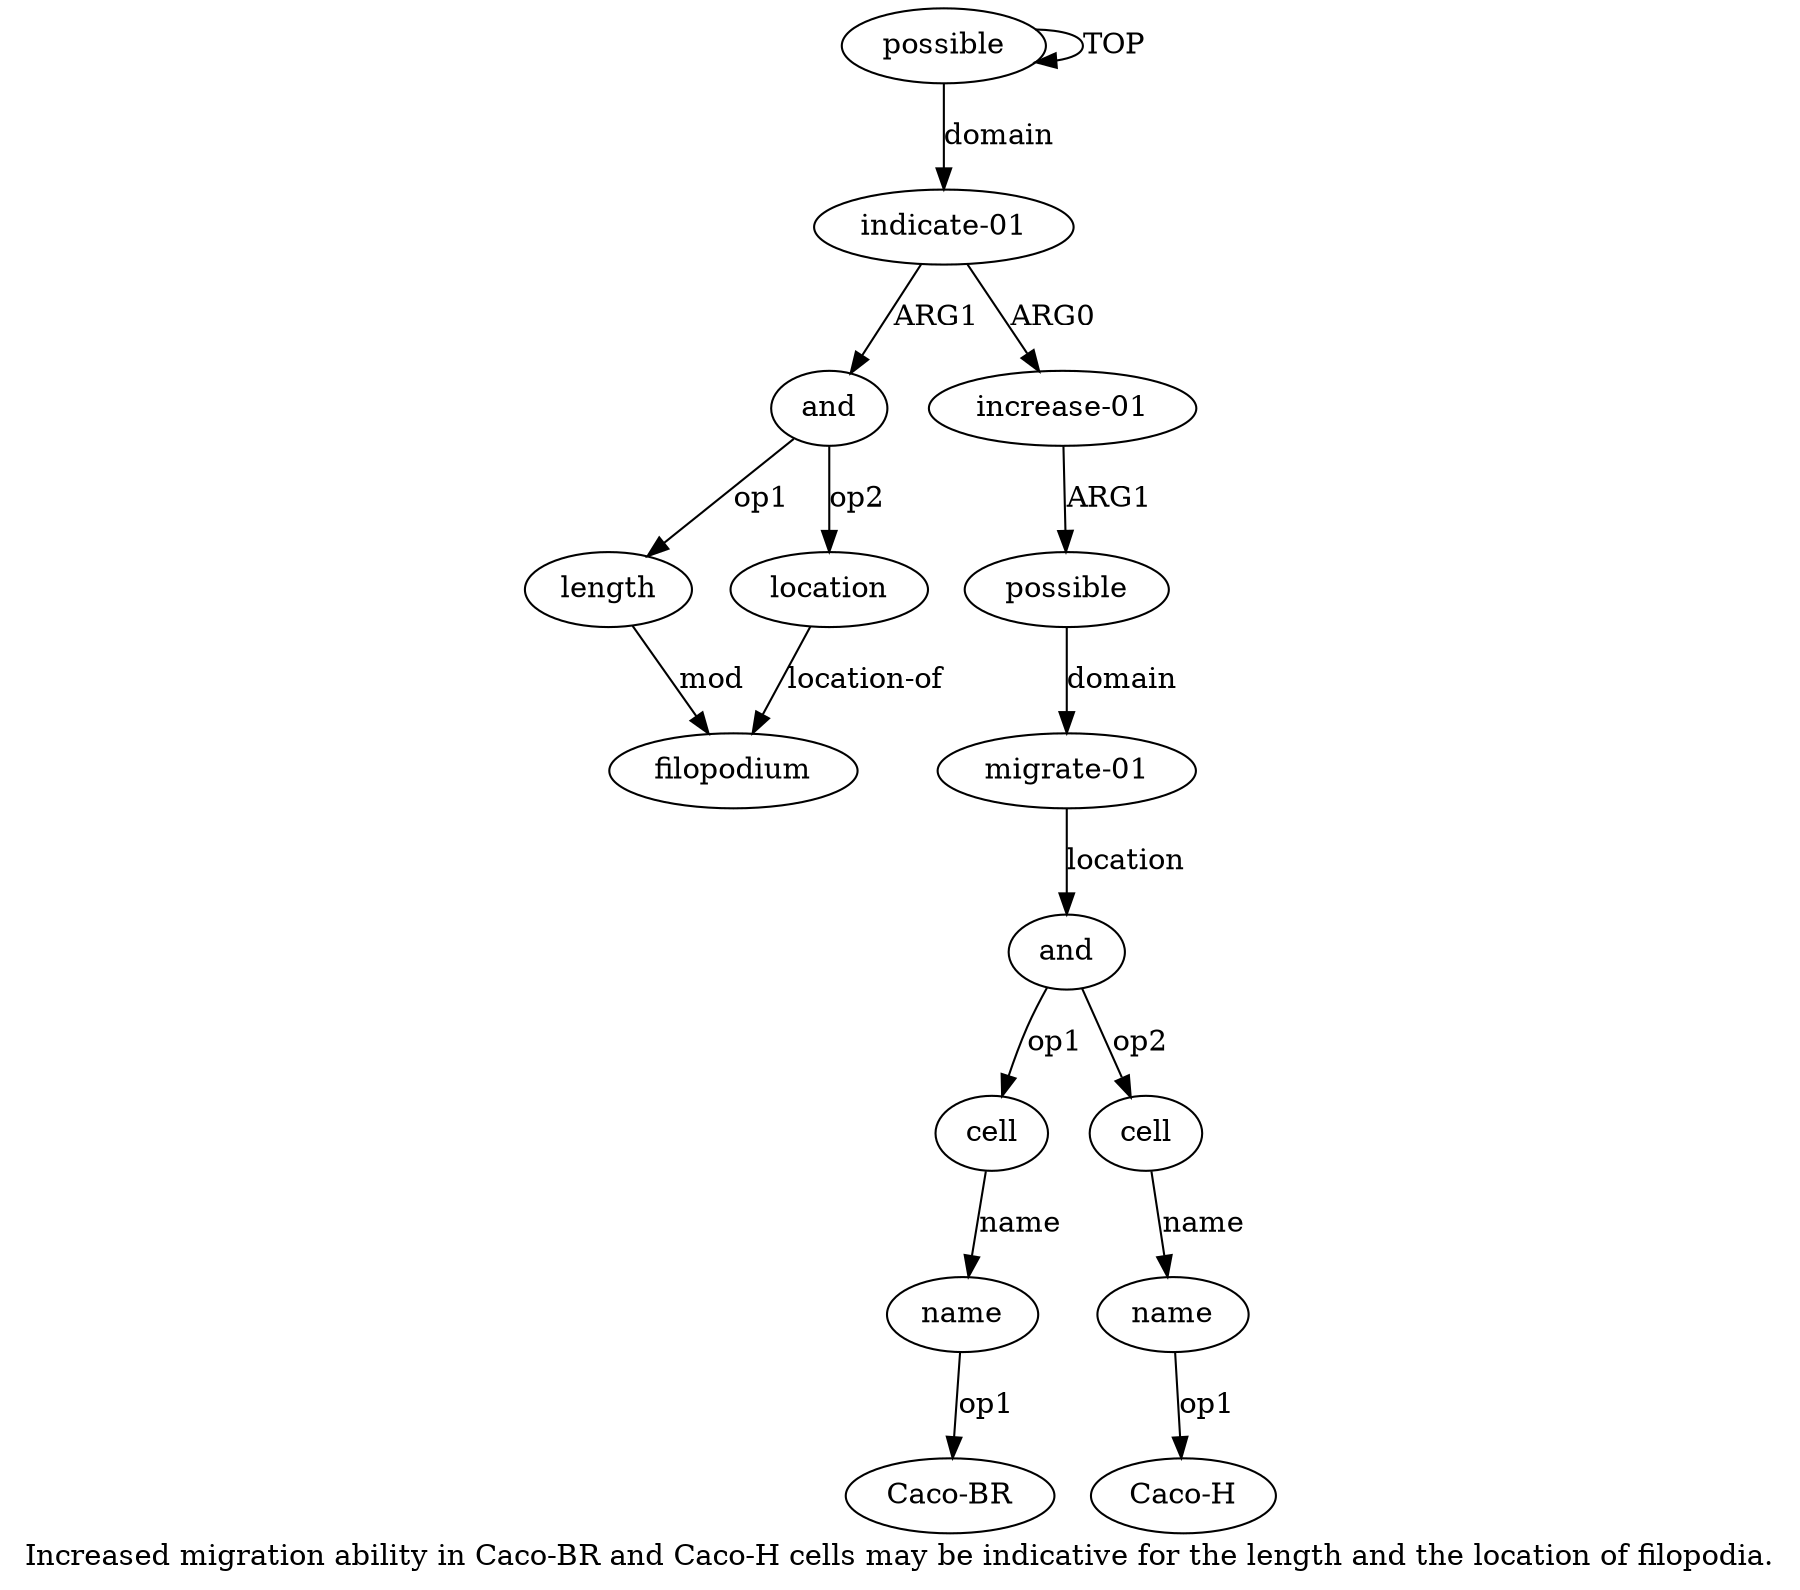 digraph  {
	graph [label="Increased migration ability in Caco-BR and Caco-H cells may be indicative for the length and the location of filopodia."];
	node [label="\N"];
	a11	 [color=black,
		gold_ind=11,
		gold_label=length,
		label=length,
		test_ind=11,
		test_label=length];
	a12	 [color=black,
		gold_ind=12,
		gold_label=filopodium,
		label=filopodium,
		test_ind=12,
		test_label=filopodium];
	a11 -> a12 [key=0,
	color=black,
	gold_label=mod,
	label=mod,
	test_label=mod];
a10 [color=black,
	gold_ind=10,
	gold_label=and,
	label=and,
	test_ind=10,
	test_label=and];
a10 -> a11 [key=0,
color=black,
gold_label=op1,
label=op1,
test_label=op1];
a13 [color=black,
gold_ind=13,
gold_label=location,
label=location,
test_ind=13,
test_label=location];
a10 -> a13 [key=0,
color=black,
gold_label=op2,
label=op2,
test_label=op2];
a13 -> a12 [key=0,
color=black,
gold_label="location-of",
label="location-of",
test_label="location-of"];
"a7 Caco-BR" [color=black,
gold_ind=-1,
gold_label="Caco-BR",
label="Caco-BR",
test_ind=-1,
test_label="Caco-BR"];
a1 [color=black,
gold_ind=1,
gold_label="indicate-01",
label="indicate-01",
test_ind=1,
test_label="indicate-01"];
a1 -> a10 [key=0,
color=black,
gold_label=ARG1,
label=ARG1,
test_label=ARG1];
a2 [color=black,
gold_ind=2,
gold_label="increase-01",
label="increase-01",
test_ind=2,
test_label="increase-01"];
a1 -> a2 [key=0,
color=black,
gold_label=ARG0,
label=ARG0,
test_label=ARG0];
a0 [color=black,
gold_ind=0,
gold_label=possible,
label=possible,
test_ind=0,
test_label=possible];
a0 -> a1 [key=0,
color=black,
gold_label=domain,
label=domain,
test_label=domain];
a0 -> a0 [key=0,
color=black,
gold_label=TOP,
label=TOP,
test_label=TOP];
a3 [color=black,
gold_ind=3,
gold_label=possible,
label=possible,
test_ind=3,
test_label=possible];
a4 [color=black,
gold_ind=4,
gold_label="migrate-01",
label="migrate-01",
test_ind=4,
test_label="migrate-01"];
a3 -> a4 [key=0,
color=black,
gold_label=domain,
label=domain,
test_label=domain];
a2 -> a3 [key=0,
color=black,
gold_label=ARG1,
label=ARG1,
test_label=ARG1];
a5 [color=black,
gold_ind=5,
gold_label=and,
label=and,
test_ind=5,
test_label=and];
a6 [color=black,
gold_ind=6,
gold_label=cell,
label=cell,
test_ind=6,
test_label=cell];
a5 -> a6 [key=0,
color=black,
gold_label=op1,
label=op1,
test_label=op1];
a8 [color=black,
gold_ind=8,
gold_label=cell,
label=cell,
test_ind=8,
test_label=cell];
a5 -> a8 [key=0,
color=black,
gold_label=op2,
label=op2,
test_label=op2];
a4 -> a5 [key=0,
color=black,
gold_label=location,
label=location,
test_label=location];
a7 [color=black,
gold_ind=7,
gold_label=name,
label=name,
test_ind=7,
test_label=name];
a7 -> "a7 Caco-BR" [key=0,
color=black,
gold_label=op1,
label=op1,
test_label=op1];
a6 -> a7 [key=0,
color=black,
gold_label=name,
label=name,
test_label=name];
a9 [color=black,
gold_ind=9,
gold_label=name,
label=name,
test_ind=9,
test_label=name];
"a9 Caco-H" [color=black,
gold_ind=-1,
gold_label="Caco-H",
label="Caco-H",
test_ind=-1,
test_label="Caco-H"];
a9 -> "a9 Caco-H" [key=0,
color=black,
gold_label=op1,
label=op1,
test_label=op1];
a8 -> a9 [key=0,
color=black,
gold_label=name,
label=name,
test_label=name];
}
